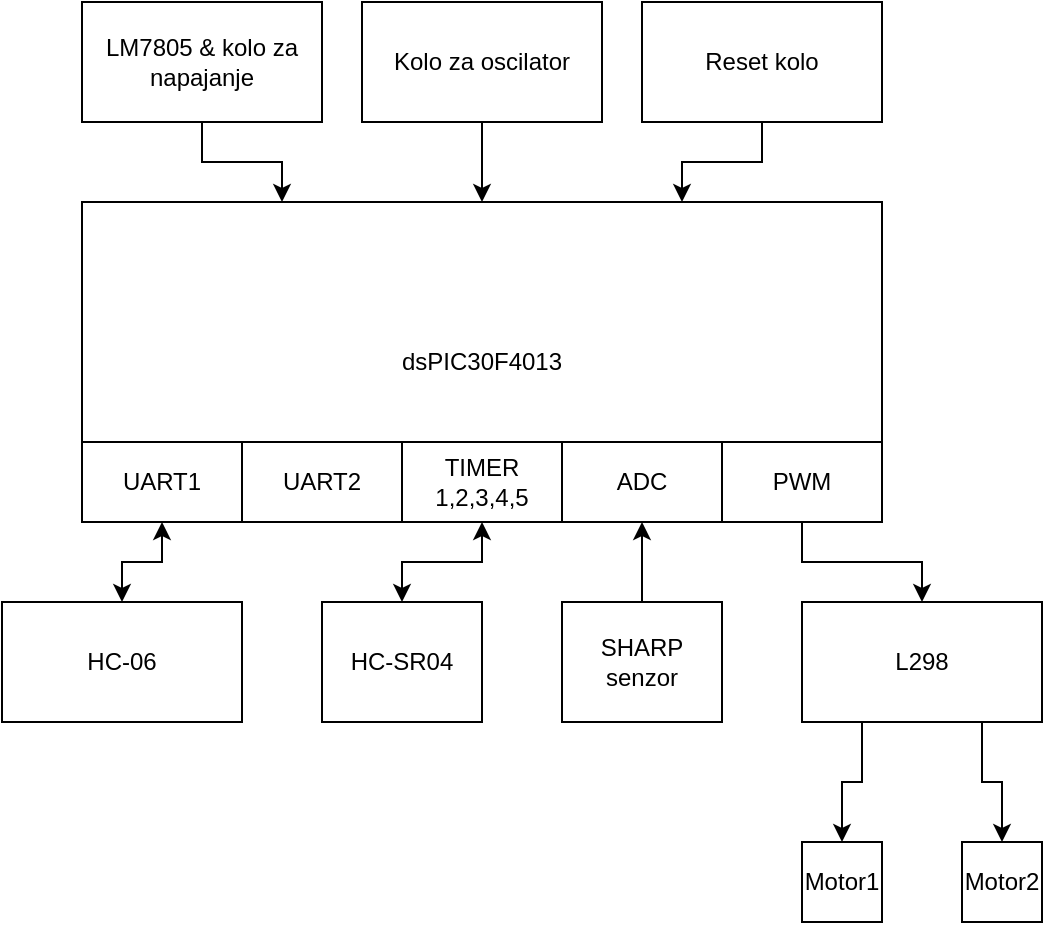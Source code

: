 <mxfile version="21.5.0" type="device">
  <diagram name="Page-1" id="cFH51FD92ohJpBQI39QT">
    <mxGraphModel dx="880" dy="484" grid="1" gridSize="10" guides="1" tooltips="1" connect="1" arrows="1" fold="1" page="1" pageScale="1" pageWidth="850" pageHeight="1100" math="0" shadow="0">
      <root>
        <mxCell id="0" />
        <mxCell id="1" parent="0" />
        <mxCell id="LBPHbfZxinJfvWWr-zKn-1" value="dsPIC30F4013" style="rounded=0;whiteSpace=wrap;html=1;" vertex="1" parent="1">
          <mxGeometry x="240" y="120" width="400" height="160" as="geometry" />
        </mxCell>
        <mxCell id="LBPHbfZxinJfvWWr-zKn-2" value="UART1" style="rounded=0;whiteSpace=wrap;html=1;" vertex="1" parent="1">
          <mxGeometry x="240" y="240" width="80" height="40" as="geometry" />
        </mxCell>
        <mxCell id="LBPHbfZxinJfvWWr-zKn-3" value="UART2" style="rounded=0;whiteSpace=wrap;html=1;" vertex="1" parent="1">
          <mxGeometry x="320" y="240" width="80" height="40" as="geometry" />
        </mxCell>
        <mxCell id="LBPHbfZxinJfvWWr-zKn-4" value="TIMER 1,2,3,4,5" style="rounded=0;whiteSpace=wrap;html=1;" vertex="1" parent="1">
          <mxGeometry x="400" y="240" width="80" height="40" as="geometry" />
        </mxCell>
        <mxCell id="LBPHbfZxinJfvWWr-zKn-5" value="ADC" style="rounded=0;whiteSpace=wrap;html=1;" vertex="1" parent="1">
          <mxGeometry x="480" y="240" width="80" height="40" as="geometry" />
        </mxCell>
        <mxCell id="LBPHbfZxinJfvWWr-zKn-26" style="edgeStyle=orthogonalEdgeStyle;rounded=0;orthogonalLoop=1;jettySize=auto;html=1;entryX=0.5;entryY=0;entryDx=0;entryDy=0;" edge="1" parent="1" source="LBPHbfZxinJfvWWr-zKn-6" target="LBPHbfZxinJfvWWr-zKn-7">
          <mxGeometry relative="1" as="geometry" />
        </mxCell>
        <mxCell id="LBPHbfZxinJfvWWr-zKn-6" value="PWM" style="rounded=0;whiteSpace=wrap;html=1;" vertex="1" parent="1">
          <mxGeometry x="560" y="240" width="80" height="40" as="geometry" />
        </mxCell>
        <mxCell id="LBPHbfZxinJfvWWr-zKn-29" style="edgeStyle=orthogonalEdgeStyle;rounded=0;orthogonalLoop=1;jettySize=auto;html=1;exitX=0.25;exitY=1;exitDx=0;exitDy=0;entryX=0.5;entryY=0;entryDx=0;entryDy=0;" edge="1" parent="1" source="LBPHbfZxinJfvWWr-zKn-7" target="LBPHbfZxinJfvWWr-zKn-8">
          <mxGeometry relative="1" as="geometry" />
        </mxCell>
        <mxCell id="LBPHbfZxinJfvWWr-zKn-30" style="edgeStyle=orthogonalEdgeStyle;rounded=0;orthogonalLoop=1;jettySize=auto;html=1;exitX=0.75;exitY=1;exitDx=0;exitDy=0;entryX=0.5;entryY=0;entryDx=0;entryDy=0;" edge="1" parent="1" source="LBPHbfZxinJfvWWr-zKn-7" target="LBPHbfZxinJfvWWr-zKn-9">
          <mxGeometry relative="1" as="geometry" />
        </mxCell>
        <mxCell id="LBPHbfZxinJfvWWr-zKn-7" value="L298" style="rounded=0;whiteSpace=wrap;html=1;" vertex="1" parent="1">
          <mxGeometry x="600" y="320" width="120" height="60" as="geometry" />
        </mxCell>
        <mxCell id="LBPHbfZxinJfvWWr-zKn-8" value="Motor1" style="rounded=0;whiteSpace=wrap;html=1;" vertex="1" parent="1">
          <mxGeometry x="600" y="440" width="40" height="40" as="geometry" />
        </mxCell>
        <mxCell id="LBPHbfZxinJfvWWr-zKn-9" value="Motor2" style="rounded=0;whiteSpace=wrap;html=1;" vertex="1" parent="1">
          <mxGeometry x="680" y="440" width="40" height="40" as="geometry" />
        </mxCell>
        <mxCell id="LBPHbfZxinJfvWWr-zKn-24" value="" style="edgeStyle=orthogonalEdgeStyle;rounded=0;orthogonalLoop=1;jettySize=auto;html=1;" edge="1" parent="1" source="LBPHbfZxinJfvWWr-zKn-10" target="LBPHbfZxinJfvWWr-zKn-5">
          <mxGeometry relative="1" as="geometry" />
        </mxCell>
        <mxCell id="LBPHbfZxinJfvWWr-zKn-10" value="SHARP senzor" style="rounded=0;whiteSpace=wrap;html=1;" vertex="1" parent="1">
          <mxGeometry x="480" y="320" width="80" height="60" as="geometry" />
        </mxCell>
        <mxCell id="LBPHbfZxinJfvWWr-zKn-11" value="HC-SR04" style="rounded=0;whiteSpace=wrap;html=1;" vertex="1" parent="1">
          <mxGeometry x="360" y="320" width="80" height="60" as="geometry" />
        </mxCell>
        <mxCell id="LBPHbfZxinJfvWWr-zKn-12" value="HC-06" style="rounded=0;whiteSpace=wrap;html=1;" vertex="1" parent="1">
          <mxGeometry x="200" y="320" width="120" height="60" as="geometry" />
        </mxCell>
        <mxCell id="LBPHbfZxinJfvWWr-zKn-31" style="edgeStyle=orthogonalEdgeStyle;rounded=0;orthogonalLoop=1;jettySize=auto;html=1;exitX=0.5;exitY=1;exitDx=0;exitDy=0;entryX=0.25;entryY=0;entryDx=0;entryDy=0;" edge="1" parent="1" source="LBPHbfZxinJfvWWr-zKn-13" target="LBPHbfZxinJfvWWr-zKn-1">
          <mxGeometry relative="1" as="geometry" />
        </mxCell>
        <mxCell id="LBPHbfZxinJfvWWr-zKn-13" value="LM7805 &amp;amp; kolo za napajanje" style="rounded=0;whiteSpace=wrap;html=1;" vertex="1" parent="1">
          <mxGeometry x="240" y="20" width="120" height="60" as="geometry" />
        </mxCell>
        <mxCell id="LBPHbfZxinJfvWWr-zKn-32" value="" style="edgeStyle=orthogonalEdgeStyle;rounded=0;orthogonalLoop=1;jettySize=auto;html=1;" edge="1" parent="1" source="LBPHbfZxinJfvWWr-zKn-14" target="LBPHbfZxinJfvWWr-zKn-1">
          <mxGeometry relative="1" as="geometry" />
        </mxCell>
        <mxCell id="LBPHbfZxinJfvWWr-zKn-14" value="Kolo za oscilator" style="rounded=0;whiteSpace=wrap;html=1;" vertex="1" parent="1">
          <mxGeometry x="380" y="20" width="120" height="60" as="geometry" />
        </mxCell>
        <mxCell id="LBPHbfZxinJfvWWr-zKn-33" style="edgeStyle=orthogonalEdgeStyle;rounded=0;orthogonalLoop=1;jettySize=auto;html=1;entryX=0.75;entryY=0;entryDx=0;entryDy=0;" edge="1" parent="1" source="LBPHbfZxinJfvWWr-zKn-15" target="LBPHbfZxinJfvWWr-zKn-1">
          <mxGeometry relative="1" as="geometry" />
        </mxCell>
        <mxCell id="LBPHbfZxinJfvWWr-zKn-15" value="Reset kolo" style="rounded=0;whiteSpace=wrap;html=1;" vertex="1" parent="1">
          <mxGeometry x="520" y="20" width="120" height="60" as="geometry" />
        </mxCell>
        <mxCell id="LBPHbfZxinJfvWWr-zKn-23" value="" style="endArrow=classic;startArrow=classic;html=1;rounded=0;entryX=0.5;entryY=1;entryDx=0;entryDy=0;exitX=0.5;exitY=0;exitDx=0;exitDy=0;" edge="1" parent="1" source="LBPHbfZxinJfvWWr-zKn-11" target="LBPHbfZxinJfvWWr-zKn-4">
          <mxGeometry width="50" height="50" relative="1" as="geometry">
            <mxPoint x="390" y="340" as="sourcePoint" />
            <mxPoint x="440" y="290" as="targetPoint" />
            <Array as="points">
              <mxPoint x="400" y="300" />
              <mxPoint x="440" y="300" />
            </Array>
          </mxGeometry>
        </mxCell>
        <mxCell id="LBPHbfZxinJfvWWr-zKn-25" value="" style="endArrow=classic;startArrow=classic;html=1;rounded=0;exitX=0.5;exitY=0;exitDx=0;exitDy=0;" edge="1" parent="1" source="LBPHbfZxinJfvWWr-zKn-12">
          <mxGeometry width="50" height="50" relative="1" as="geometry">
            <mxPoint x="230" y="330" as="sourcePoint" />
            <mxPoint x="280" y="280" as="targetPoint" />
            <Array as="points">
              <mxPoint x="260" y="300" />
              <mxPoint x="280" y="300" />
            </Array>
          </mxGeometry>
        </mxCell>
      </root>
    </mxGraphModel>
  </diagram>
</mxfile>
